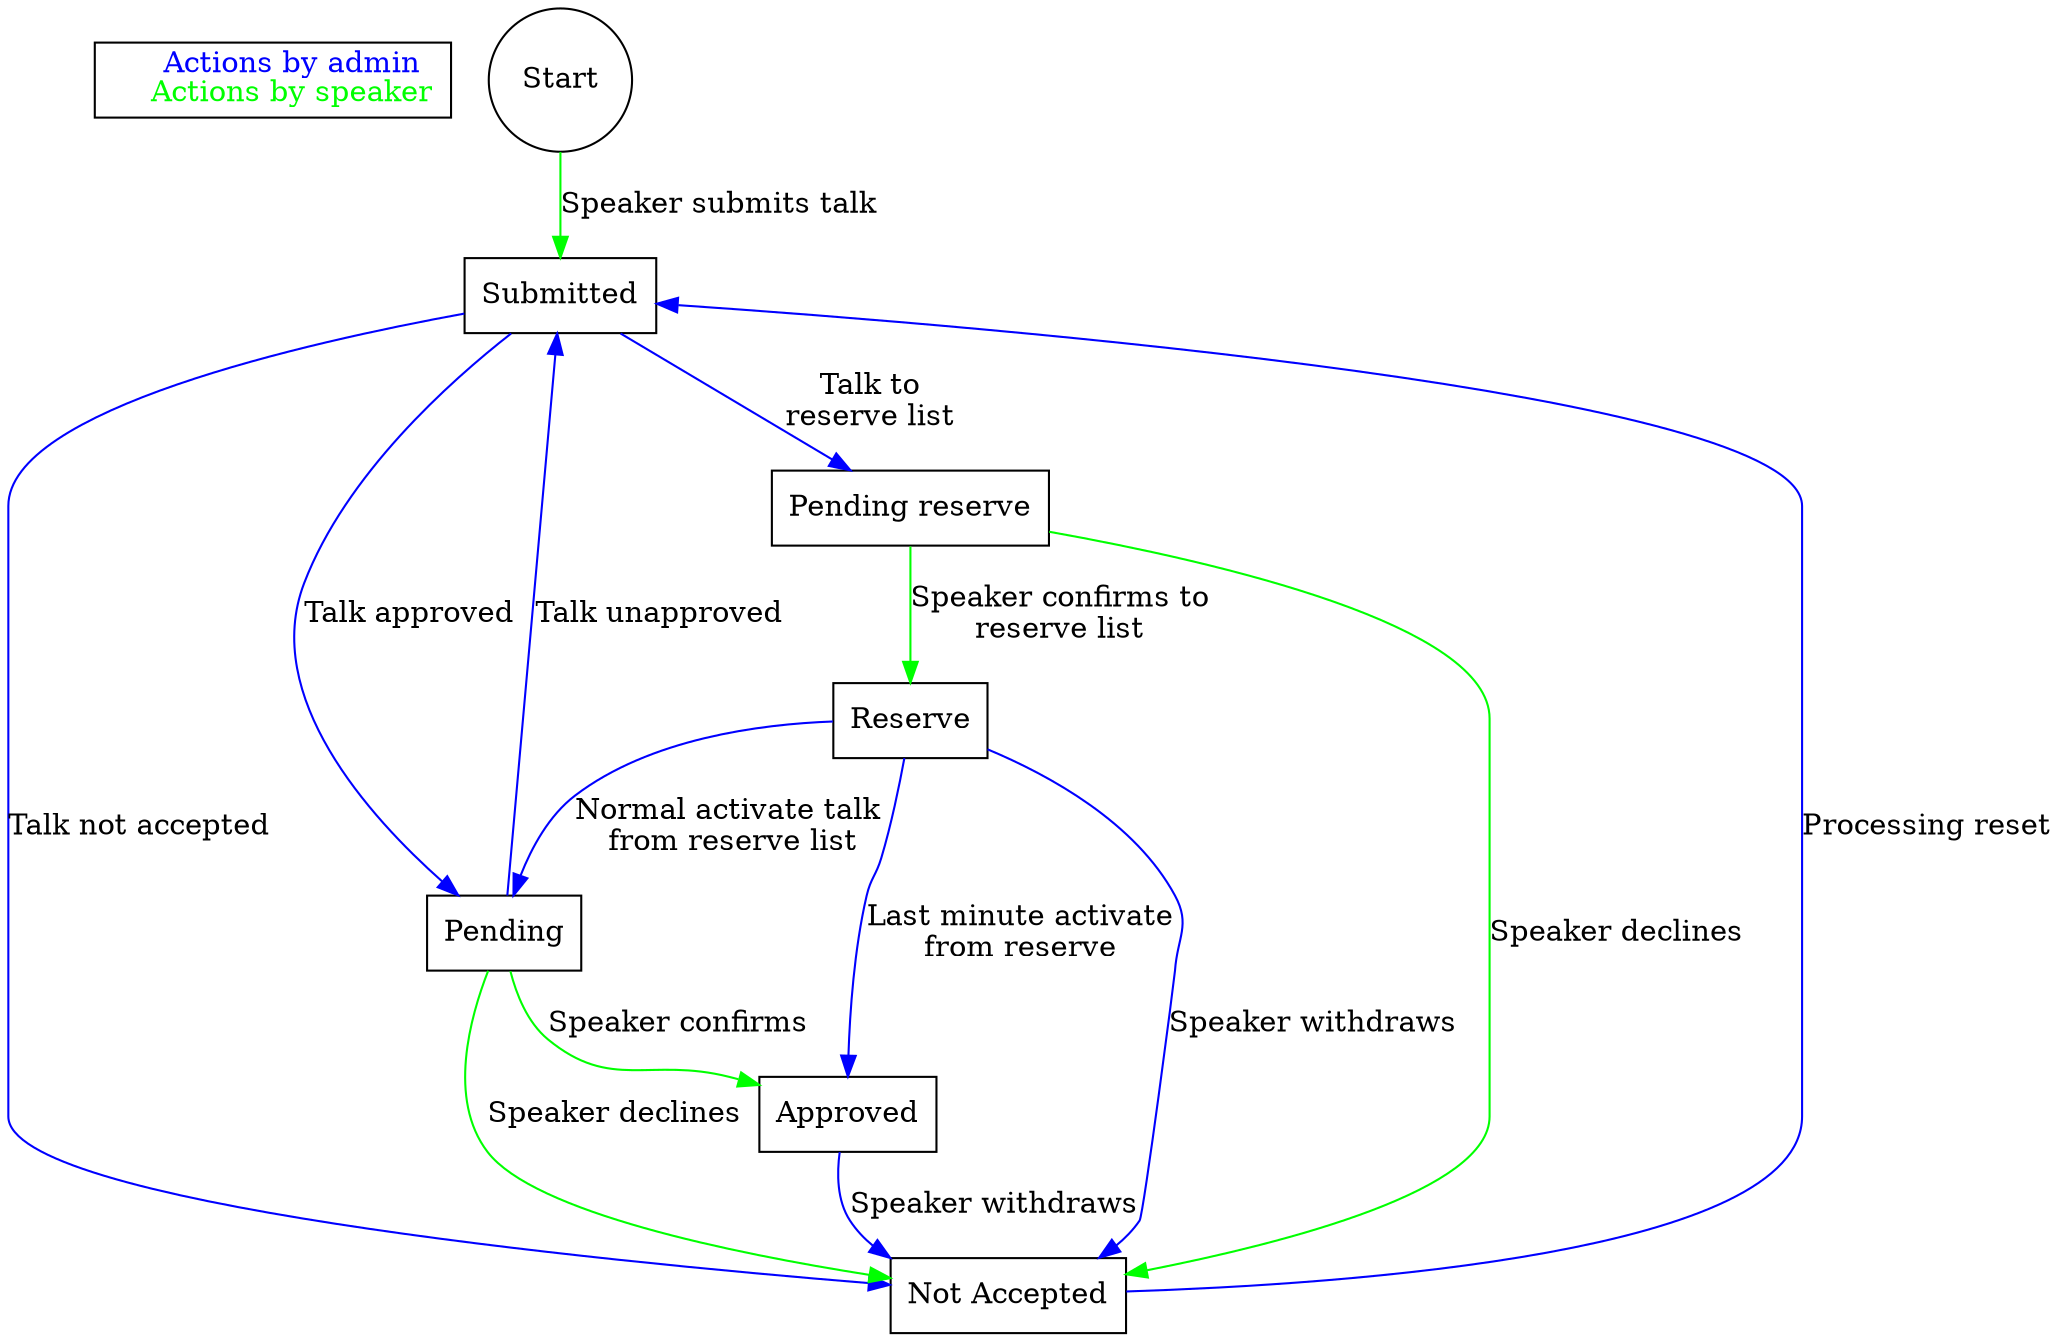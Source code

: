 digraph talkstates {
	subgraph legend {
		key[shape=box, label=<
		    <font color="blue">Actions by admin</font><br/>
		    <font color="green">Actions by speaker</font><br/>
		>, labeljust="l"]
	}

	start[shape=circle label=Start];

	submitted[shape=box label=Submitted];
	pending[shape=box label=Pending];
	approved[shape=box label=Approved];
	reserve[shape=box label=Reserve];
	pendingreserve[shape=box label="Pending reserve"];

	notaccepted[shape=box label="Not Accepted"];

	start -> submitted [label = "Speaker submits talk", color=green];
	submitted -> pending [label = "Talk approved", color=blue]
	pending -> approved [label = "Speaker confirms", color=green]
	pending -> notaccepted [label = "Speaker declines", color=green]
	pending -> submitted [label = "Talk unapproved", color=blue]
	submitted -> notaccepted [label = "Talk not accepted", color=blue]
	submitted -> pendingreserve [label = "Talk to\nreserve list", color=blue]
	pendingreserve -> reserve [label = "Speaker confirms to\nreserve list", color=green]
	pendingreserve -> notaccepted [label = "Speaker declines", color=green]
	reserve -> pending [label = "Normal activate talk\n from reserve list", color=blue]
	approved -> notaccepted [label = "Speaker withdraws", color=blue]
	notaccepted -> submitted [label = "Processing reset", color=blue]
	reserve -> approved [label = "Last minute activate\nfrom reserve", color=blue]
	reserve -> notaccepted [label = "Speaker withdraws", color=blue]
}
